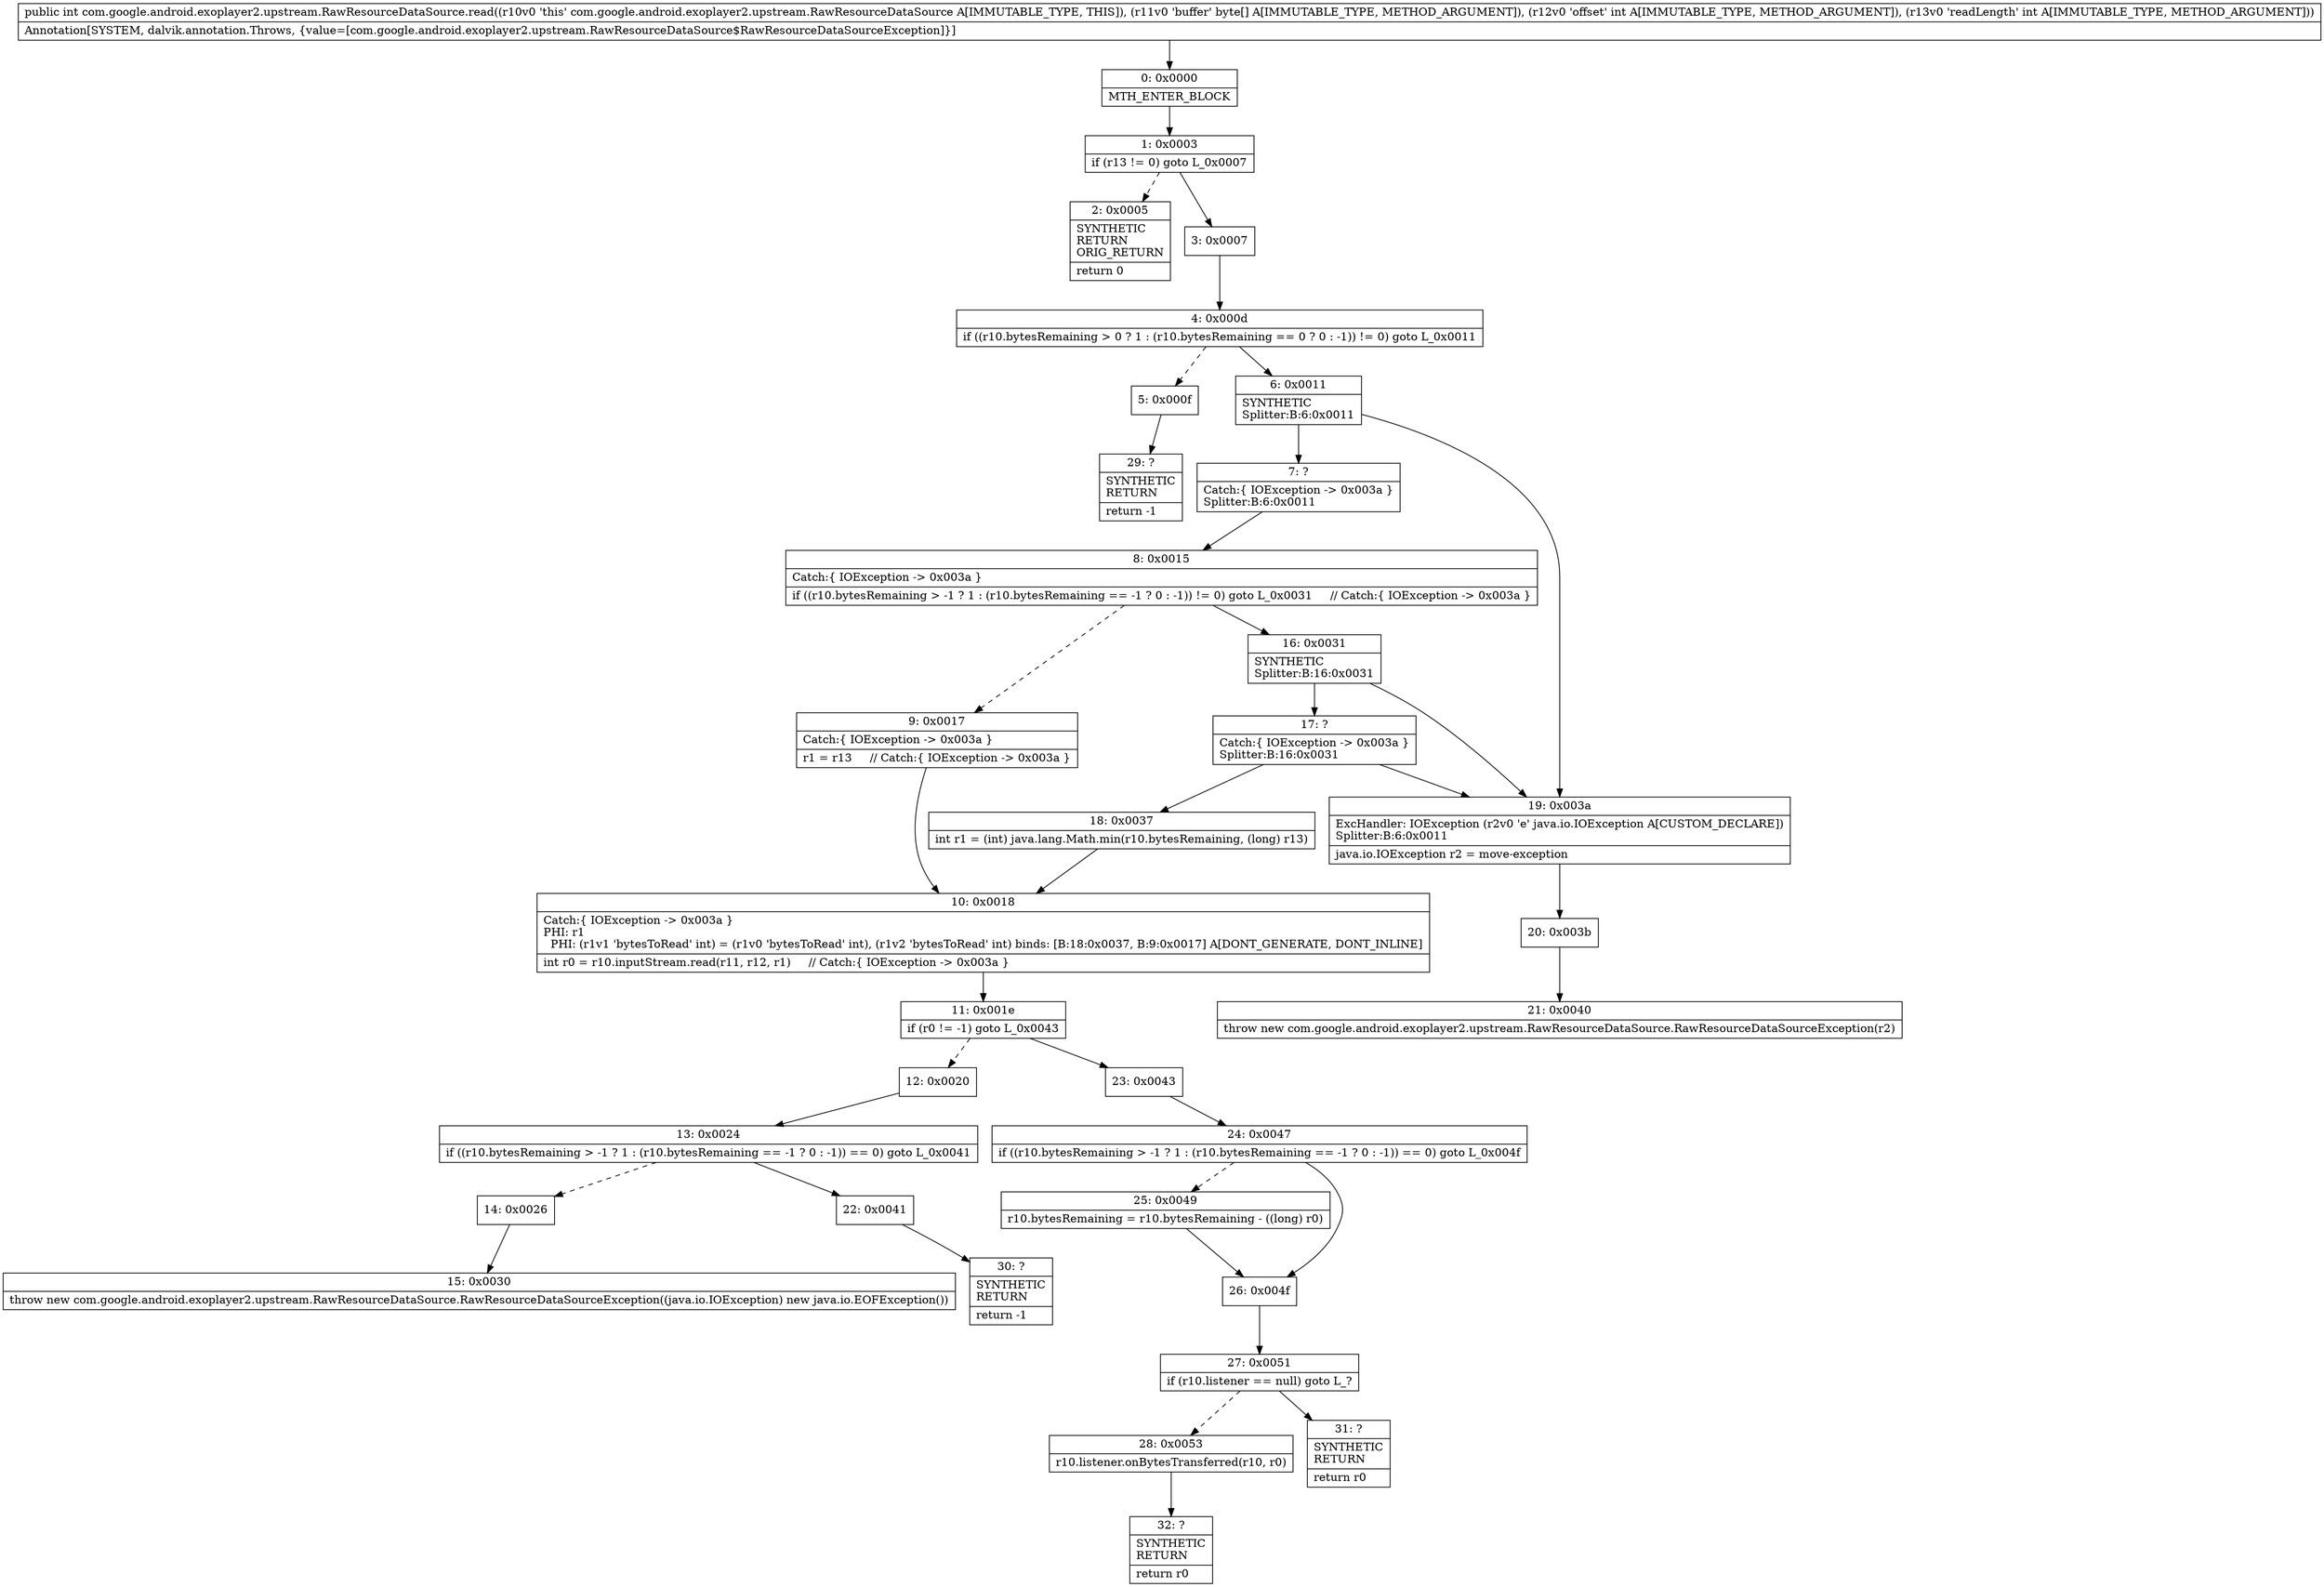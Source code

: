 digraph "CFG forcom.google.android.exoplayer2.upstream.RawResourceDataSource.read([BII)I" {
Node_0 [shape=record,label="{0\:\ 0x0000|MTH_ENTER_BLOCK\l}"];
Node_1 [shape=record,label="{1\:\ 0x0003|if (r13 != 0) goto L_0x0007\l}"];
Node_2 [shape=record,label="{2\:\ 0x0005|SYNTHETIC\lRETURN\lORIG_RETURN\l|return 0\l}"];
Node_3 [shape=record,label="{3\:\ 0x0007}"];
Node_4 [shape=record,label="{4\:\ 0x000d|if ((r10.bytesRemaining \> 0 ? 1 : (r10.bytesRemaining == 0 ? 0 : \-1)) != 0) goto L_0x0011\l}"];
Node_5 [shape=record,label="{5\:\ 0x000f}"];
Node_6 [shape=record,label="{6\:\ 0x0011|SYNTHETIC\lSplitter:B:6:0x0011\l}"];
Node_7 [shape=record,label="{7\:\ ?|Catch:\{ IOException \-\> 0x003a \}\lSplitter:B:6:0x0011\l}"];
Node_8 [shape=record,label="{8\:\ 0x0015|Catch:\{ IOException \-\> 0x003a \}\l|if ((r10.bytesRemaining \> \-1 ? 1 : (r10.bytesRemaining == \-1 ? 0 : \-1)) != 0) goto L_0x0031     \/\/ Catch:\{ IOException \-\> 0x003a \}\l}"];
Node_9 [shape=record,label="{9\:\ 0x0017|Catch:\{ IOException \-\> 0x003a \}\l|r1 = r13     \/\/ Catch:\{ IOException \-\> 0x003a \}\l}"];
Node_10 [shape=record,label="{10\:\ 0x0018|Catch:\{ IOException \-\> 0x003a \}\lPHI: r1 \l  PHI: (r1v1 'bytesToRead' int) = (r1v0 'bytesToRead' int), (r1v2 'bytesToRead' int) binds: [B:18:0x0037, B:9:0x0017] A[DONT_GENERATE, DONT_INLINE]\l|int r0 = r10.inputStream.read(r11, r12, r1)     \/\/ Catch:\{ IOException \-\> 0x003a \}\l}"];
Node_11 [shape=record,label="{11\:\ 0x001e|if (r0 != \-1) goto L_0x0043\l}"];
Node_12 [shape=record,label="{12\:\ 0x0020}"];
Node_13 [shape=record,label="{13\:\ 0x0024|if ((r10.bytesRemaining \> \-1 ? 1 : (r10.bytesRemaining == \-1 ? 0 : \-1)) == 0) goto L_0x0041\l}"];
Node_14 [shape=record,label="{14\:\ 0x0026}"];
Node_15 [shape=record,label="{15\:\ 0x0030|throw new com.google.android.exoplayer2.upstream.RawResourceDataSource.RawResourceDataSourceException((java.io.IOException) new java.io.EOFException())\l}"];
Node_16 [shape=record,label="{16\:\ 0x0031|SYNTHETIC\lSplitter:B:16:0x0031\l}"];
Node_17 [shape=record,label="{17\:\ ?|Catch:\{ IOException \-\> 0x003a \}\lSplitter:B:16:0x0031\l}"];
Node_18 [shape=record,label="{18\:\ 0x0037|int r1 = (int) java.lang.Math.min(r10.bytesRemaining, (long) r13)\l}"];
Node_19 [shape=record,label="{19\:\ 0x003a|ExcHandler: IOException (r2v0 'e' java.io.IOException A[CUSTOM_DECLARE])\lSplitter:B:6:0x0011\l|java.io.IOException r2 = move\-exception\l}"];
Node_20 [shape=record,label="{20\:\ 0x003b}"];
Node_21 [shape=record,label="{21\:\ 0x0040|throw new com.google.android.exoplayer2.upstream.RawResourceDataSource.RawResourceDataSourceException(r2)\l}"];
Node_22 [shape=record,label="{22\:\ 0x0041}"];
Node_23 [shape=record,label="{23\:\ 0x0043}"];
Node_24 [shape=record,label="{24\:\ 0x0047|if ((r10.bytesRemaining \> \-1 ? 1 : (r10.bytesRemaining == \-1 ? 0 : \-1)) == 0) goto L_0x004f\l}"];
Node_25 [shape=record,label="{25\:\ 0x0049|r10.bytesRemaining = r10.bytesRemaining \- ((long) r0)\l}"];
Node_26 [shape=record,label="{26\:\ 0x004f}"];
Node_27 [shape=record,label="{27\:\ 0x0051|if (r10.listener == null) goto L_?\l}"];
Node_28 [shape=record,label="{28\:\ 0x0053|r10.listener.onBytesTransferred(r10, r0)\l}"];
Node_29 [shape=record,label="{29\:\ ?|SYNTHETIC\lRETURN\l|return \-1\l}"];
Node_30 [shape=record,label="{30\:\ ?|SYNTHETIC\lRETURN\l|return \-1\l}"];
Node_31 [shape=record,label="{31\:\ ?|SYNTHETIC\lRETURN\l|return r0\l}"];
Node_32 [shape=record,label="{32\:\ ?|SYNTHETIC\lRETURN\l|return r0\l}"];
MethodNode[shape=record,label="{public int com.google.android.exoplayer2.upstream.RawResourceDataSource.read((r10v0 'this' com.google.android.exoplayer2.upstream.RawResourceDataSource A[IMMUTABLE_TYPE, THIS]), (r11v0 'buffer' byte[] A[IMMUTABLE_TYPE, METHOD_ARGUMENT]), (r12v0 'offset' int A[IMMUTABLE_TYPE, METHOD_ARGUMENT]), (r13v0 'readLength' int A[IMMUTABLE_TYPE, METHOD_ARGUMENT]))  | Annotation[SYSTEM, dalvik.annotation.Throws, \{value=[com.google.android.exoplayer2.upstream.RawResourceDataSource$RawResourceDataSourceException]\}]\l}"];
MethodNode -> Node_0;
Node_0 -> Node_1;
Node_1 -> Node_2[style=dashed];
Node_1 -> Node_3;
Node_3 -> Node_4;
Node_4 -> Node_5[style=dashed];
Node_4 -> Node_6;
Node_5 -> Node_29;
Node_6 -> Node_7;
Node_6 -> Node_19;
Node_7 -> Node_8;
Node_8 -> Node_9[style=dashed];
Node_8 -> Node_16;
Node_9 -> Node_10;
Node_10 -> Node_11;
Node_11 -> Node_12[style=dashed];
Node_11 -> Node_23;
Node_12 -> Node_13;
Node_13 -> Node_14[style=dashed];
Node_13 -> Node_22;
Node_14 -> Node_15;
Node_16 -> Node_17;
Node_16 -> Node_19;
Node_17 -> Node_18;
Node_17 -> Node_19;
Node_18 -> Node_10;
Node_19 -> Node_20;
Node_20 -> Node_21;
Node_22 -> Node_30;
Node_23 -> Node_24;
Node_24 -> Node_25[style=dashed];
Node_24 -> Node_26;
Node_25 -> Node_26;
Node_26 -> Node_27;
Node_27 -> Node_28[style=dashed];
Node_27 -> Node_31;
Node_28 -> Node_32;
}

